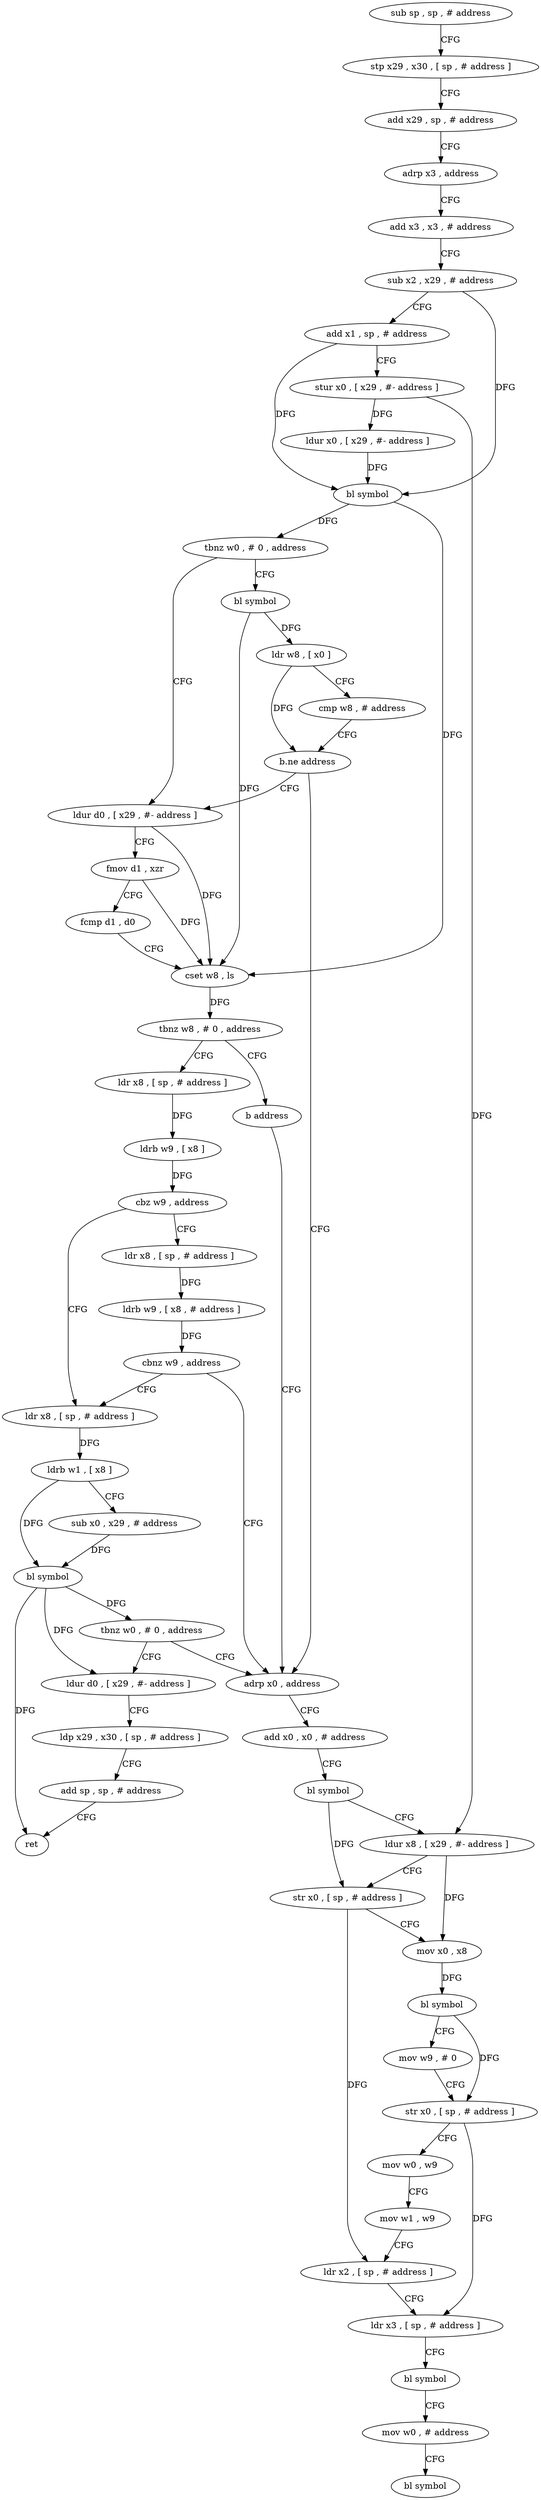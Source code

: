 digraph "func" {
"4204056" [label = "sub sp , sp , # address" ]
"4204060" [label = "stp x29 , x30 , [ sp , # address ]" ]
"4204064" [label = "add x29 , sp , # address" ]
"4204068" [label = "adrp x3 , address" ]
"4204072" [label = "add x3 , x3 , # address" ]
"4204076" [label = "sub x2 , x29 , # address" ]
"4204080" [label = "add x1 , sp , # address" ]
"4204084" [label = "stur x0 , [ x29 , #- address ]" ]
"4204088" [label = "ldur x0 , [ x29 , #- address ]" ]
"4204092" [label = "bl symbol" ]
"4204096" [label = "tbnz w0 , # 0 , address" ]
"4204116" [label = "ldur d0 , [ x29 , #- address ]" ]
"4204100" [label = "bl symbol" ]
"4204120" [label = "fmov d1 , xzr" ]
"4204124" [label = "fcmp d1 , d0" ]
"4204128" [label = "cset w8 , ls" ]
"4204132" [label = "tbnz w8 , # 0 , address" ]
"4204140" [label = "ldr x8 , [ sp , # address ]" ]
"4204136" [label = "b address" ]
"4204104" [label = "ldr w8 , [ x0 ]" ]
"4204108" [label = "cmp w8 , # address" ]
"4204112" [label = "b.ne address" ]
"4204184" [label = "adrp x0 , address" ]
"4204144" [label = "ldrb w9 , [ x8 ]" ]
"4204148" [label = "cbz w9 , address" ]
"4204164" [label = "ldr x8 , [ sp , # address ]" ]
"4204152" [label = "ldr x8 , [ sp , # address ]" ]
"4204188" [label = "add x0 , x0 , # address" ]
"4204192" [label = "bl symbol" ]
"4204196" [label = "ldur x8 , [ x29 , #- address ]" ]
"4204200" [label = "str x0 , [ sp , # address ]" ]
"4204204" [label = "mov x0 , x8" ]
"4204208" [label = "bl symbol" ]
"4204212" [label = "mov w9 , # 0" ]
"4204216" [label = "str x0 , [ sp , # address ]" ]
"4204220" [label = "mov w0 , w9" ]
"4204224" [label = "mov w1 , w9" ]
"4204228" [label = "ldr x2 , [ sp , # address ]" ]
"4204232" [label = "ldr x3 , [ sp , # address ]" ]
"4204236" [label = "bl symbol" ]
"4204240" [label = "mov w0 , # address" ]
"4204244" [label = "bl symbol" ]
"4204168" [label = "ldrb w1 , [ x8 ]" ]
"4204172" [label = "sub x0 , x29 , # address" ]
"4204176" [label = "bl symbol" ]
"4204180" [label = "tbnz w0 , # 0 , address" ]
"4204248" [label = "ldur d0 , [ x29 , #- address ]" ]
"4204156" [label = "ldrb w9 , [ x8 , # address ]" ]
"4204160" [label = "cbnz w9 , address" ]
"4204252" [label = "ldp x29 , x30 , [ sp , # address ]" ]
"4204256" [label = "add sp , sp , # address" ]
"4204260" [label = "ret" ]
"4204056" -> "4204060" [ label = "CFG" ]
"4204060" -> "4204064" [ label = "CFG" ]
"4204064" -> "4204068" [ label = "CFG" ]
"4204068" -> "4204072" [ label = "CFG" ]
"4204072" -> "4204076" [ label = "CFG" ]
"4204076" -> "4204080" [ label = "CFG" ]
"4204076" -> "4204092" [ label = "DFG" ]
"4204080" -> "4204084" [ label = "CFG" ]
"4204080" -> "4204092" [ label = "DFG" ]
"4204084" -> "4204088" [ label = "DFG" ]
"4204084" -> "4204196" [ label = "DFG" ]
"4204088" -> "4204092" [ label = "DFG" ]
"4204092" -> "4204096" [ label = "DFG" ]
"4204092" -> "4204128" [ label = "DFG" ]
"4204096" -> "4204116" [ label = "CFG" ]
"4204096" -> "4204100" [ label = "CFG" ]
"4204116" -> "4204120" [ label = "CFG" ]
"4204116" -> "4204128" [ label = "DFG" ]
"4204100" -> "4204104" [ label = "DFG" ]
"4204100" -> "4204128" [ label = "DFG" ]
"4204120" -> "4204124" [ label = "CFG" ]
"4204120" -> "4204128" [ label = "DFG" ]
"4204124" -> "4204128" [ label = "CFG" ]
"4204128" -> "4204132" [ label = "DFG" ]
"4204132" -> "4204140" [ label = "CFG" ]
"4204132" -> "4204136" [ label = "CFG" ]
"4204140" -> "4204144" [ label = "DFG" ]
"4204136" -> "4204184" [ label = "CFG" ]
"4204104" -> "4204108" [ label = "CFG" ]
"4204104" -> "4204112" [ label = "DFG" ]
"4204108" -> "4204112" [ label = "CFG" ]
"4204112" -> "4204184" [ label = "CFG" ]
"4204112" -> "4204116" [ label = "CFG" ]
"4204184" -> "4204188" [ label = "CFG" ]
"4204144" -> "4204148" [ label = "DFG" ]
"4204148" -> "4204164" [ label = "CFG" ]
"4204148" -> "4204152" [ label = "CFG" ]
"4204164" -> "4204168" [ label = "DFG" ]
"4204152" -> "4204156" [ label = "DFG" ]
"4204188" -> "4204192" [ label = "CFG" ]
"4204192" -> "4204196" [ label = "CFG" ]
"4204192" -> "4204200" [ label = "DFG" ]
"4204196" -> "4204200" [ label = "CFG" ]
"4204196" -> "4204204" [ label = "DFG" ]
"4204200" -> "4204204" [ label = "CFG" ]
"4204200" -> "4204228" [ label = "DFG" ]
"4204204" -> "4204208" [ label = "DFG" ]
"4204208" -> "4204212" [ label = "CFG" ]
"4204208" -> "4204216" [ label = "DFG" ]
"4204212" -> "4204216" [ label = "CFG" ]
"4204216" -> "4204220" [ label = "CFG" ]
"4204216" -> "4204232" [ label = "DFG" ]
"4204220" -> "4204224" [ label = "CFG" ]
"4204224" -> "4204228" [ label = "CFG" ]
"4204228" -> "4204232" [ label = "CFG" ]
"4204232" -> "4204236" [ label = "CFG" ]
"4204236" -> "4204240" [ label = "CFG" ]
"4204240" -> "4204244" [ label = "CFG" ]
"4204168" -> "4204172" [ label = "CFG" ]
"4204168" -> "4204176" [ label = "DFG" ]
"4204172" -> "4204176" [ label = "DFG" ]
"4204176" -> "4204180" [ label = "DFG" ]
"4204176" -> "4204260" [ label = "DFG" ]
"4204176" -> "4204248" [ label = "DFG" ]
"4204180" -> "4204248" [ label = "CFG" ]
"4204180" -> "4204184" [ label = "CFG" ]
"4204248" -> "4204252" [ label = "CFG" ]
"4204156" -> "4204160" [ label = "DFG" ]
"4204160" -> "4204184" [ label = "CFG" ]
"4204160" -> "4204164" [ label = "CFG" ]
"4204252" -> "4204256" [ label = "CFG" ]
"4204256" -> "4204260" [ label = "CFG" ]
}
